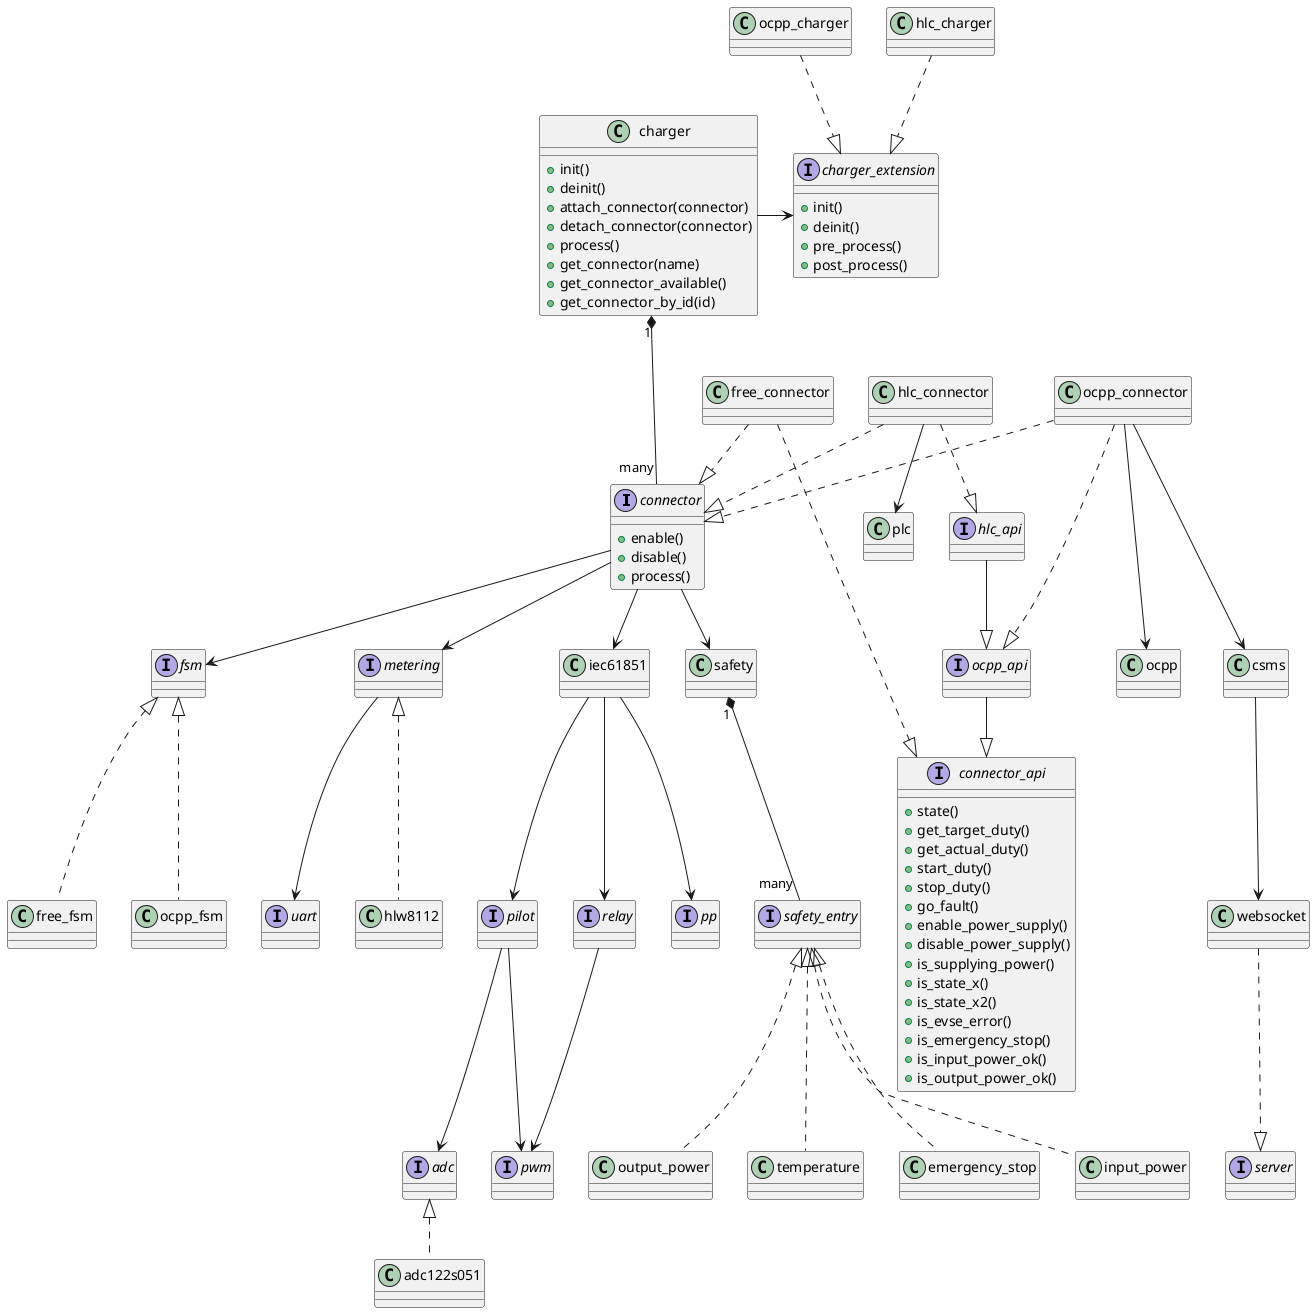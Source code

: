@startuml

interface connector {
	+enable()
	+disable()
	+process()
}

interface connector_api {
	+state()
	+get_target_duty()
	+get_actual_duty()
	+start_duty()
	+stop_duty()
	+go_fault()
	+enable_power_supply()
	+disable_power_supply()
	+is_supplying_power()
	+is_state_x()
	+is_state_x2()
	+is_evse_error()
	+is_emergency_stop()
	+is_input_power_ok()
	+is_output_power_ok()
}

interface ocpp_api
interface hlc_api

interface fsm
interface metering
interface safety_entry
interface pilot
interface relay
interface pp
interface server
interface adc
interface pwm
interface uart

interface charger_extension {
	+init()
	+deinit()
	+pre_process()
	+post_process()
}

class charger {
	+init()
	+deinit()
	+attach_connector(connector)
	+detach_connector(connector)
	+process()
	+get_connector(name)
	+get_connector_available()
	+get_connector_by_id(id)
}

pilot --> adc
pilot --> pwm
relay --> pwm

metering --> uart
metering <|.. hlw8112

adc <|.. adc122s051

iec61851 --> pilot
iec61851 --> relay
iec61851 --> pp

connector --> fsm
connector --> iec61851
connector --> metering
connector --> safety

free_connector ..|> connector
ocpp_connector ..|> connector
hlc_connector ..|> connector

free_connector ...|> connector_api
ocpp_connector ...|> ocpp_api
hlc_connector ..|> hlc_api

ocpp_api --|> connector_api
hlc_api --|> ocpp_api

fsm <|.. free_fsm
fsm <|.. ocpp_fsm

ocpp_connector ---> ocpp
ocpp_connector ---> csms
csms --> websocket
websocket ..|> server

hlc_connector --> plc

safety_entry <|.. input_power
safety_entry <|.. output_power
safety_entry <|.. temperature
safety_entry <|.. emergency_stop

safety "1" *-- "many" safety_entry

charger "1" *--- "many" connector
charger -> charger_extension

ocpp_charger ..|> charger_extension
hlc_charger ..|> charger_extension

@enduml
